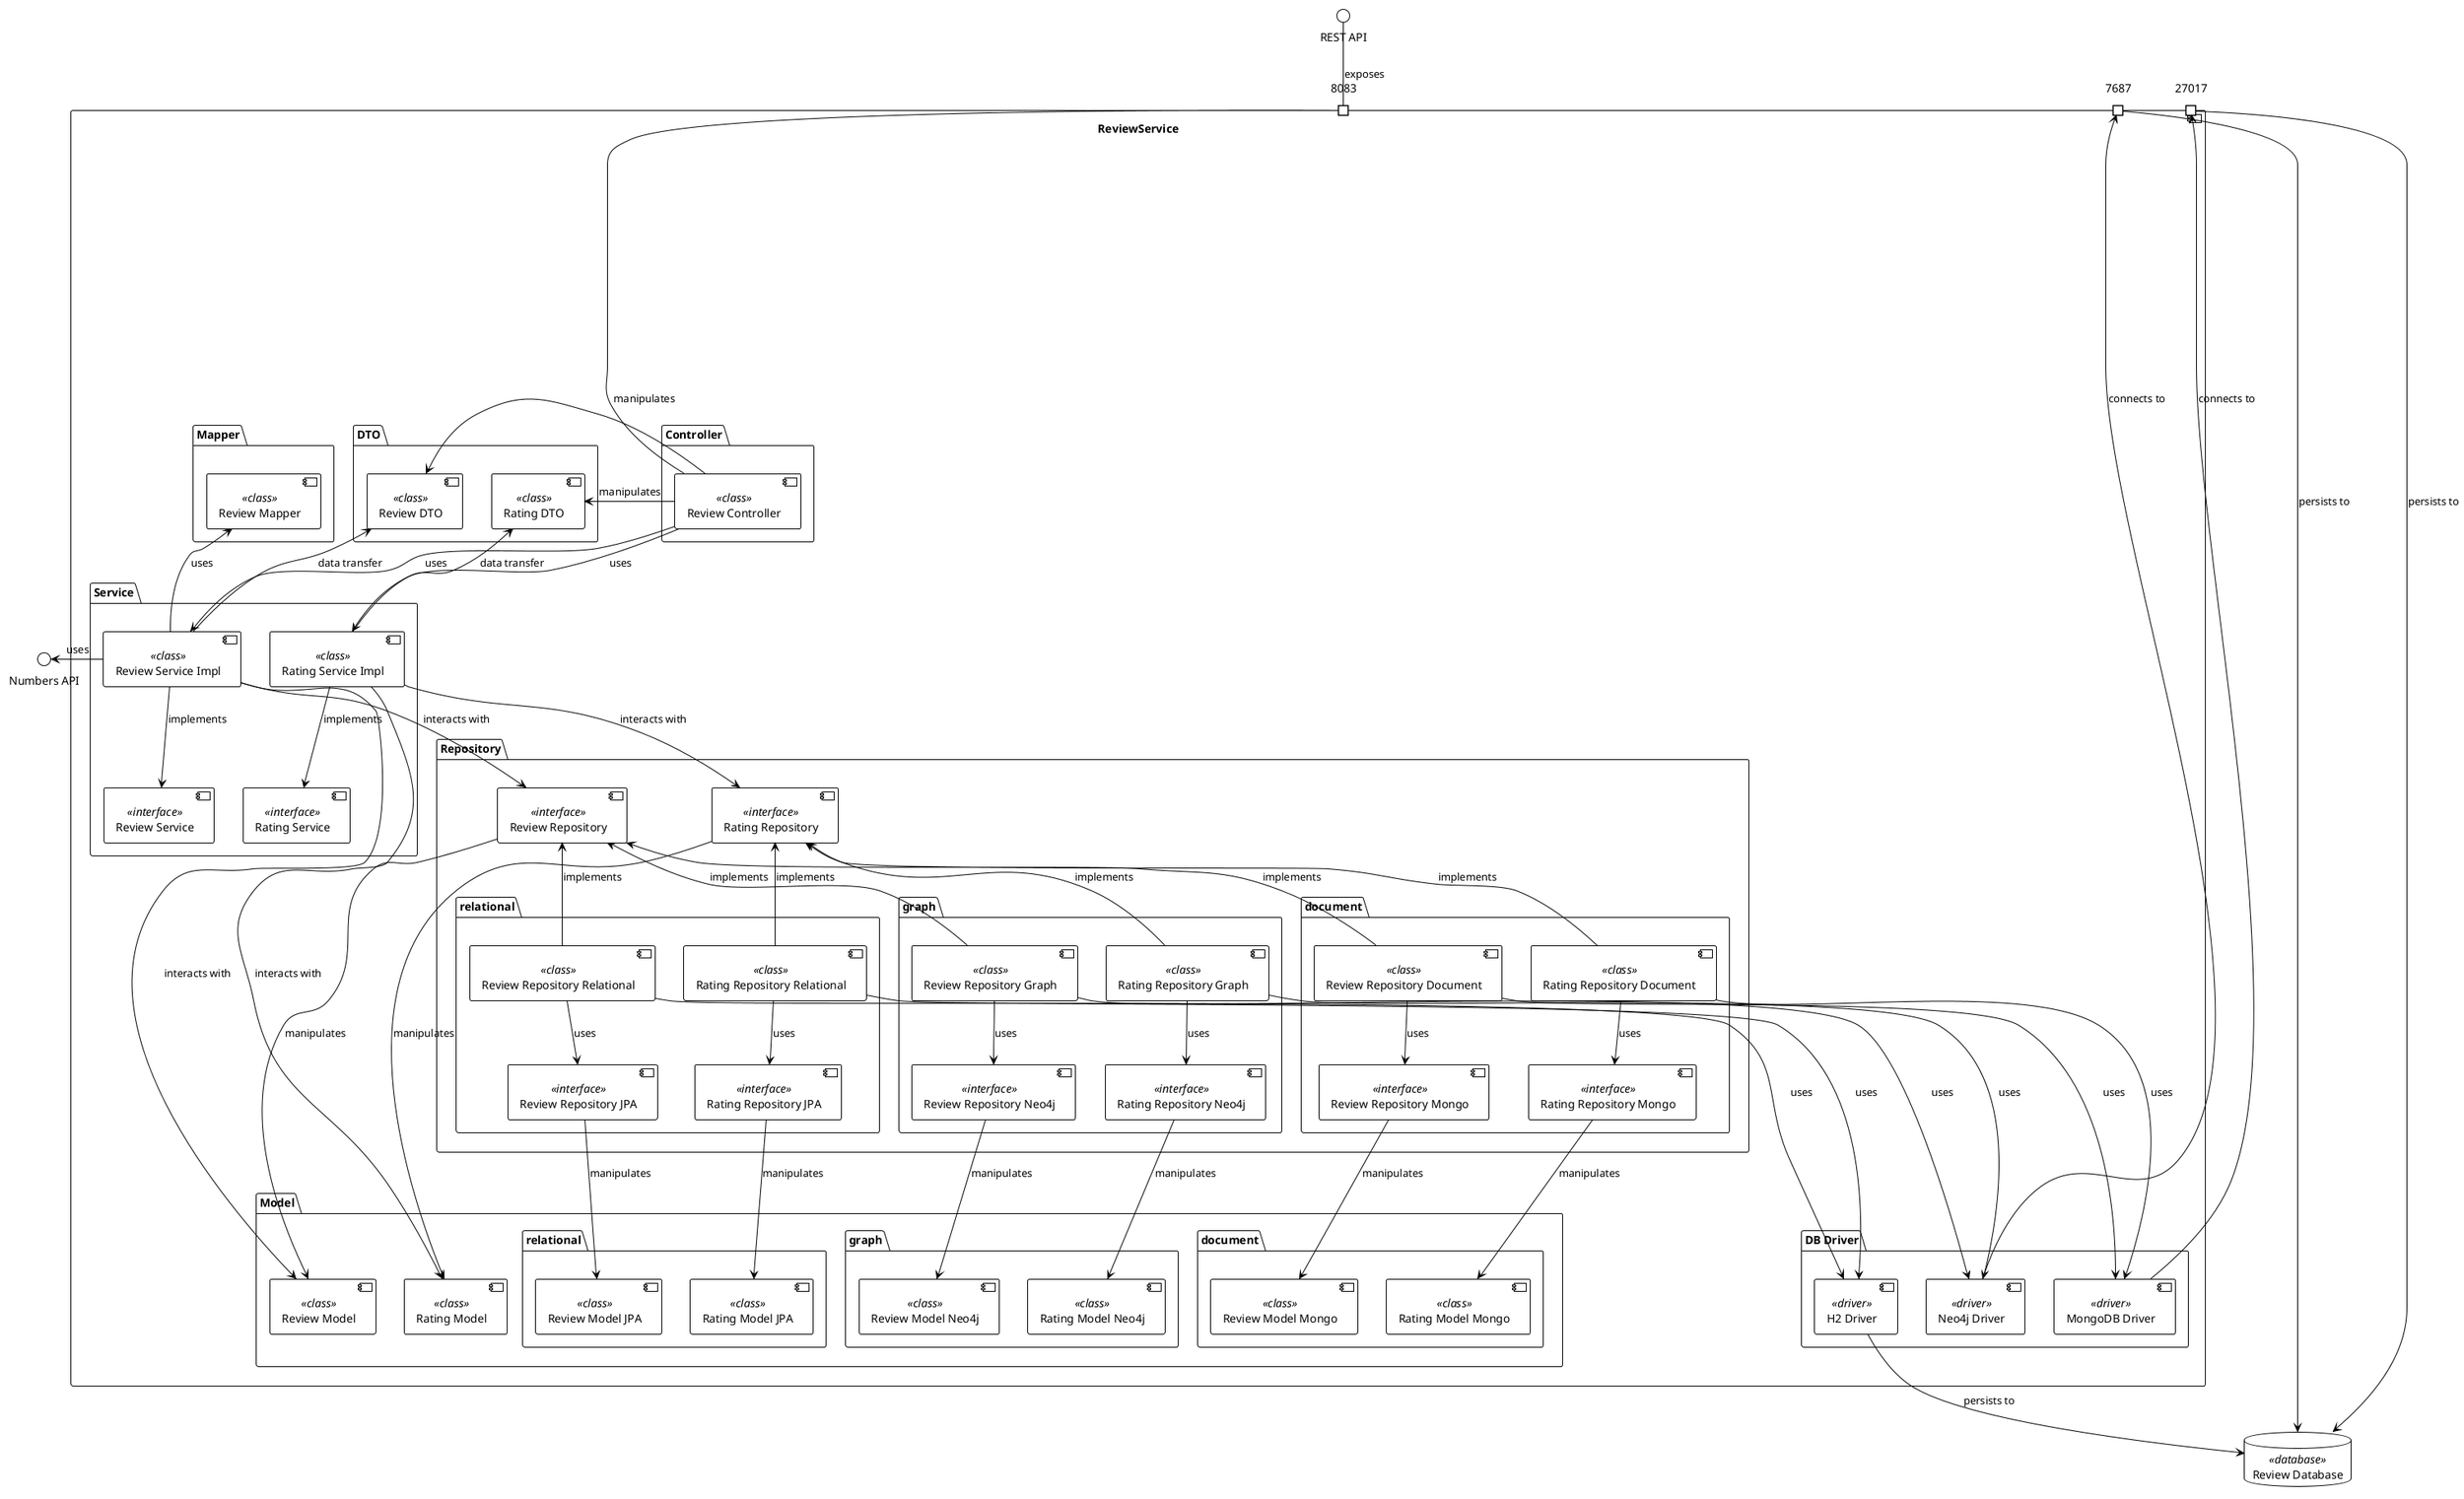 @startuml
!theme plain

Component ReviewService {
    Port "8083" as port8083

    Package Controller {
        component "Review Controller" as ReviewCtrl <<class>>
    }
    Package Service {
        component "Review Service" as ReviewSvc <<interface>>
        component "Review Service Impl" as ReviewSvcImpl <<class>>
        component "Rating Service" as RatingSvc <<interface>>
        component "Rating Service Impl" as RatingSvcImpl <<class>>
    }
    Package DTO {
        component "Review DTO" as ReviewDTO <<class>>
        component "Rating DTO" as RatingDTO <<class>>
    }
    Package Mapper {
        component "Review Mapper" as ReviewMapper <<class>>
    }
    Package Model {
        component "Review Model" as ReviewModel <<class>>
        component "Rating Model" as RatingModel <<class>>
        Package "document" as ReviewModelDocument {
            component "Review Model Mongo" as ReviewModelMongo <<class>>
            component "Rating Model Mongo" as RatingModelMongo <<class>>
        }
        Package "relational" as ReviewModelRelational {
            component "Review Model JPA" as ReviewModelJPA <<class>>
            component "Rating Model JPA" as RatingModelJPA <<class>>
        }
        Package "graph" as ReviewModelGraph {
            component "Review Model Neo4j" as ReviewModelNeo4j <<class>>
            component "Rating Model Neo4j" as RatingModelNeo4j <<class>>
        }
    }
    Package Repository {
        component "Rating Repository" as RatingRepo <<interface>>
        component "Review Repository" as ReviewRepo <<interface>>
        Package "document" {
            component "Review Repository Mongo" as ReviewRepoMongo <<interface>>
            component "Review Repository Document" as ReviewRepoDocument <<class>>
            component "Rating Repository Mongo" as RatingRepoMongo <<interface>>
            component "Rating Repository Document" as RatingRepoDocument <<class>>
        }
        Package "relational" {
            component "Review Repository JPA" as ReviewRepoJPA <<interface>>
            component "Review Repository Relational" as ReviewRepoRelational <<class>>
            component "Rating Repository JPA" as RatingRepoJPA <<interface>>
            component "Rating Repository Relational" as RatingRepoRelational <<class>>
        }
        Package "graph" {
            component "Review Repository Neo4j" as ReviewRepoNeo4j <<interface>>
            component "Review Repository Graph" as ReviewRepoGraph <<class>>
            component "Rating Repository Neo4j" as RatingRepoNeo4j <<interface>>
            component "Rating Repository Graph" as RatingRepoGraph <<class>>
        }
    }
    Package "DB Driver" {
        component "MongoDB Driver" as MongoDriver <<driver>>
        component "Neo4j Driver" as Neo4jDriver <<driver>>
        component "H2 Driver" as H2Driver <<driver>>
    }

    Port "27017" as portMongo
    Port "7687" as portNeo4j
}

database "Review Database" as ReviewDB <<database>>

port8083 -up- "REST API" : exposes

ReviewCtrl -up- port8083

RatingSvcImpl -down-> RatingSvc : implements
ReviewSvcImpl -down-> ReviewSvc : implements
ReviewSvcImpl -up-> ReviewMapper : uses

ReviewCtrl -down-> ReviewSvcImpl : uses
ReviewCtrl -down-> RatingSvcImpl : uses
ReviewCtrl -left-> ReviewDTO : manipulates
ReviewCtrl -left-> RatingDTO : manipulates
ReviewSvcImpl -down-> ReviewDTO : data transfer
RatingSvcImpl -down-> RatingDTO : data transfer


ReviewRepoRelational -up-> ReviewRepo : implements
ReviewRepoDocument -up-> ReviewRepo : implements
ReviewRepoGraph -up-> ReviewRepo : implements

RatingRepoRelational -up-> RatingRepo : implements
RatingRepoDocument -up-> RatingRepo : implements
RatingRepoGraph -up-> RatingRepo : implements

ReviewRepoDocument -down-> ReviewRepoMongo : uses
ReviewRepoRelational -down-> ReviewRepoJPA : uses
ReviewRepoGraph -down-> ReviewRepoNeo4j : uses

RatingRepoDocument -down-> RatingRepoMongo : uses
RatingRepoRelational -down-> RatingRepoJPA : uses
RatingRepoGraph -down-> RatingRepoNeo4j : uses

ReviewSvcImpl -down-> ReviewRepo : interacts with
ReviewRepo -down-> ReviewModel : manipulates
ReviewRepoMongo -down-> ReviewModelMongo : manipulates
ReviewRepoJPA -down-> ReviewModelJPA : manipulates
ReviewRepoNeo4j -down-> ReviewModelNeo4j : manipulates

RatingSvcImpl -down-> RatingRepo : interacts with
RatingRepo -down-> RatingModel : manipulates
RatingRepoMongo -down-> RatingModelMongo : manipulates
RatingRepoJPA -down-> RatingModelJPA : manipulates
RatingRepoNeo4j -down-> RatingModelNeo4j : manipulates

ReviewRepoDocument -down--> MongoDriver : uses
RatingRepoDocument -down--> MongoDriver : uses
ReviewRepoGraph -down--> Neo4jDriver : uses
RatingRepoGraph -down--> Neo4jDriver : uses
ReviewRepoRelational -down--> H2Driver : uses
RatingRepoRelational -down--> H2Driver : uses

H2Driver -down-> ReviewDB : persists to

MongoDriver -down-> portMongo : connects to
Neo4jDriver -down-> portNeo4j : connects to

portMongo -down-> ReviewDB : persists to
portNeo4j -down-> ReviewDB : persists to

ReviewSvcImpl -left-> "Numbers API" : uses

ReviewSvcImpl -down--> ReviewModel : interacts with
RatingSvcImpl -down--> RatingModel : interacts with

@enduml
